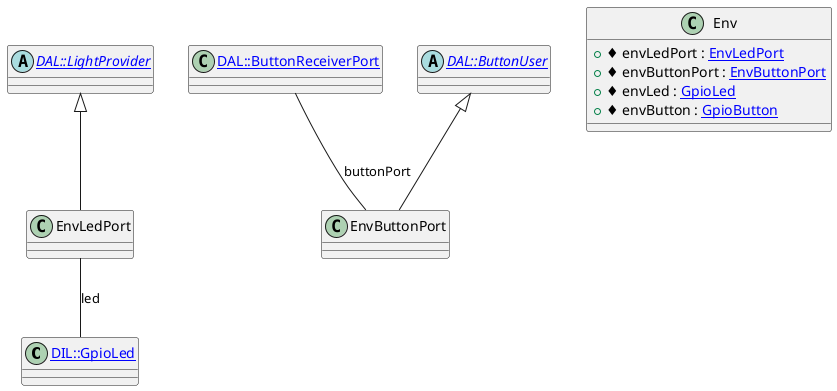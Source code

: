 

@startuml


	class "[[DIL%3A%3AGpioLed-Class.svg DIL::GpioLed]]" as ACTIVE_DIL_GpioLed
	class "[[DAL%3A%3AButtonReceiverPort-Class.svg DAL::ButtonReceiverPort]]" as DAL_ButtonReceiverPort
	abstract class "[[DAL%3A%3ALightProvider-Class.svg DAL::LightProvider]]" as DAL_LightProvider
	abstract class "[[DAL%3A%3AButtonUser-Class.svg DAL::ButtonUser]]" as DAL_ButtonUser
	class "Env" as ButtonLedsEnvironment_Env {
		+♦ envLedPort : [[ButtonLedsEnvironment%3A%3AEnvLedPort-Class.svg EnvLedPort]]
		+♦ envButtonPort : [[ButtonLedsEnvironment%3A%3AEnvButtonPort-Class.svg EnvButtonPort]]
		+♦ envLed : [[DIL%3A%3AGpioLed-Class.svg GpioLed]]
		+♦ envButton : [[DIL%3A%3AGpioButton-Class.svg GpioButton]]
	}
	class "EnvLedPort" as ButtonLedsEnvironment_EnvLedPort
	class "EnvButtonPort" as ButtonLedsEnvironment_EnvButtonPort
	DAL_LightProvider <|-- ButtonLedsEnvironment_EnvLedPort
	DAL_ButtonUser <|-- ButtonLedsEnvironment_EnvButtonPort
	ButtonLedsEnvironment_EnvLedPort -- ACTIVE_DIL_GpioLed : led
	DAL_ButtonReceiverPort -- ButtonLedsEnvironment_EnvButtonPort : buttonPort
@enduml
